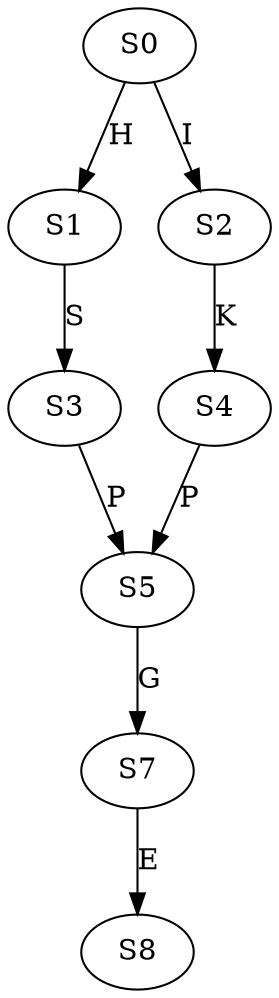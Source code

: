 strict digraph  {
	S0 -> S1 [ label = H ];
	S0 -> S2 [ label = I ];
	S1 -> S3 [ label = S ];
	S2 -> S4 [ label = K ];
	S3 -> S5 [ label = P ];
	S4 -> S5 [ label = P ];
	S5 -> S7 [ label = G ];
	S7 -> S8 [ label = E ];
}
